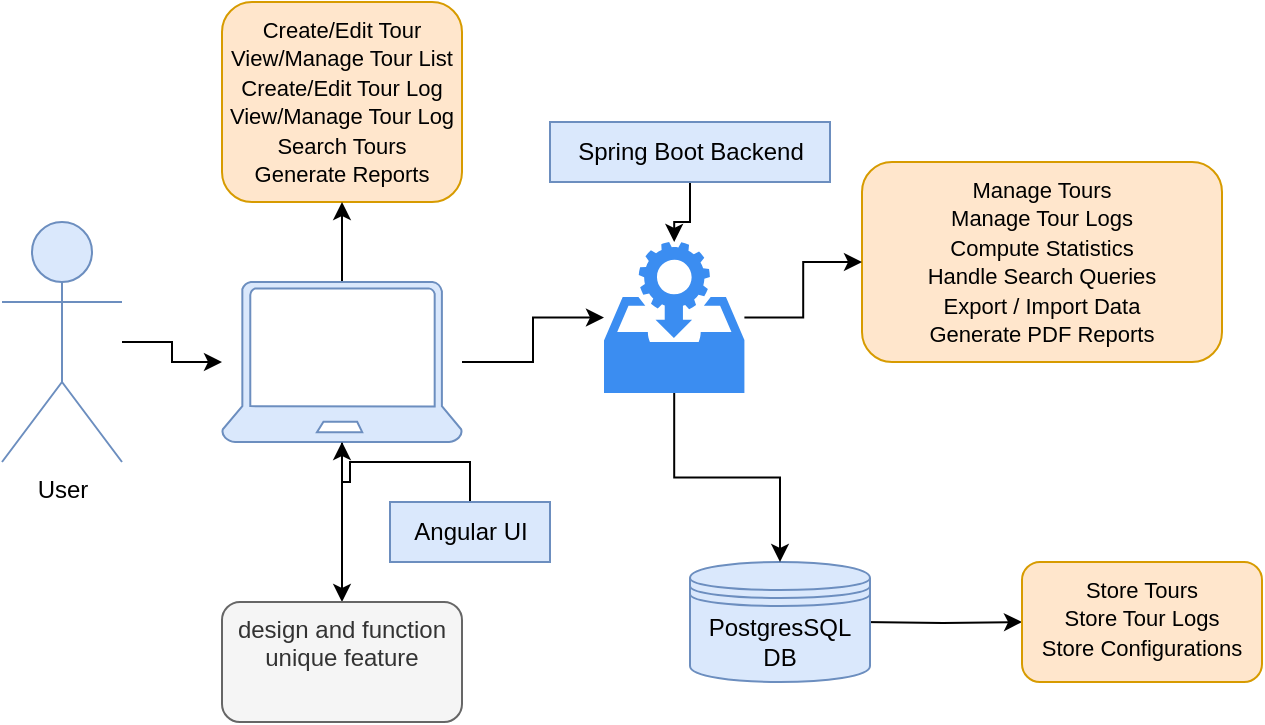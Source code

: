 <mxfile version="26.2.15">
  <diagram name="Page-1" id="_z7-9HjsCr0XT1sMIlId">
    <mxGraphModel dx="871" dy="572" grid="1" gridSize="10" guides="1" tooltips="1" connect="1" arrows="1" fold="1" page="1" pageScale="1" pageWidth="827" pageHeight="1169" math="0" shadow="0">
      <root>
        <mxCell id="0" />
        <mxCell id="1" parent="0" />
        <mxCell id="vzwM-5fA1Et7it-LGX3n-25" value="" style="edgeStyle=orthogonalEdgeStyle;rounded=0;orthogonalLoop=1;jettySize=auto;html=1;" parent="1" source="vzwM-5fA1Et7it-LGX3n-1" target="vzwM-5fA1Et7it-LGX3n-24" edge="1">
          <mxGeometry relative="1" as="geometry" />
        </mxCell>
        <mxCell id="vzwM-5fA1Et7it-LGX3n-1" value="User" style="shape=umlActor;verticalLabelPosition=bottom;verticalAlign=top;html=1;outlineConnect=0;fillColor=#dae8fc;strokeColor=#6c8ebf;" parent="1" vertex="1">
          <mxGeometry x="99" y="260" width="60" height="120" as="geometry" />
        </mxCell>
        <mxCell id="vzwM-5fA1Et7it-LGX3n-20" value="" style="edgeStyle=orthogonalEdgeStyle;rounded=0;orthogonalLoop=1;jettySize=auto;html=1;exitX=0.5;exitY=1;exitDx=0;exitDy=0;exitPerimeter=0;" parent="1" source="vzwM-5fA1Et7it-LGX3n-24" target="vzwM-5fA1Et7it-LGX3n-19" edge="1">
          <mxGeometry relative="1" as="geometry">
            <mxPoint x="269" y="380" as="sourcePoint" />
          </mxGeometry>
        </mxCell>
        <mxCell id="vzwM-5fA1Et7it-LGX3n-8" value="&lt;font style=&quot;font-size: 11px;&quot;&gt;Create/Edit Tour&lt;/font&gt;&lt;div&gt;&lt;font style=&quot;font-size: 11px;&quot;&gt;View/Manage Tour List&lt;/font&gt;&lt;/div&gt;&lt;div&gt;&lt;font style=&quot;font-size: 11px;&quot;&gt;Create/Edit Tour Log&lt;/font&gt;&lt;/div&gt;&lt;div&gt;&lt;font style=&quot;font-size: 11px;&quot;&gt;View/Manage Tour Log&lt;/font&gt;&lt;/div&gt;&lt;div&gt;&lt;font style=&quot;font-size: 11px;&quot;&gt;Search Tours&lt;/font&gt;&lt;/div&gt;&lt;div&gt;&lt;font style=&quot;font-size: 11px;&quot;&gt;Generate Reports&lt;/font&gt;&lt;/div&gt;" style="whiteSpace=wrap;html=1;verticalAlign=top;rounded=1;fillColor=#ffe6cc;strokeColor=#d79b00;" parent="1" vertex="1">
          <mxGeometry x="209" y="150" width="120" height="100" as="geometry" />
        </mxCell>
        <mxCell id="vzwM-5fA1Et7it-LGX3n-12" value="&lt;font style=&quot;font-size: 11px;&quot;&gt;Manage Tours&lt;/font&gt;&lt;div&gt;&lt;font style=&quot;font-size: 11px;&quot;&gt;Manage Tour Logs&lt;/font&gt;&lt;/div&gt;&lt;div&gt;&lt;font style=&quot;font-size: 11px;&quot;&gt;Compute Statistics&lt;/font&gt;&lt;/div&gt;&lt;div&gt;&lt;font style=&quot;font-size: 11px;&quot;&gt;Handle Search Queries&lt;/font&gt;&lt;/div&gt;&lt;div&gt;&lt;font style=&quot;font-size: 11px;&quot;&gt;Export / Import Data&lt;/font&gt;&lt;/div&gt;&lt;div&gt;&lt;font style=&quot;font-size: 11px;&quot;&gt;Generate PDF Reports&lt;/font&gt;&lt;/div&gt;" style="whiteSpace=wrap;html=1;verticalAlign=top;rounded=1;fillColor=#ffe6cc;strokeColor=#d79b00;" parent="1" vertex="1">
          <mxGeometry x="529" y="230" width="180" height="100" as="geometry" />
        </mxCell>
        <mxCell id="vzwM-5fA1Et7it-LGX3n-17" value="" style="edgeStyle=orthogonalEdgeStyle;rounded=0;orthogonalLoop=1;jettySize=auto;html=1;" parent="1" target="vzwM-5fA1Et7it-LGX3n-16" edge="1">
          <mxGeometry relative="1" as="geometry">
            <mxPoint x="529" y="460" as="sourcePoint" />
          </mxGeometry>
        </mxCell>
        <mxCell id="vzwM-5fA1Et7it-LGX3n-16" value="&lt;font style=&quot;font-size: 11px;&quot;&gt;Store Tours&lt;/font&gt;&lt;div&gt;&lt;font style=&quot;font-size: 11px;&quot;&gt;Store Tour Logs&lt;/font&gt;&lt;/div&gt;&lt;div&gt;&lt;font style=&quot;font-size: 11px;&quot;&gt;Store Configurations&lt;/font&gt;&lt;/div&gt;" style="whiteSpace=wrap;html=1;verticalAlign=top;rounded=1;fillColor=#ffe6cc;strokeColor=#d79b00;" parent="1" vertex="1">
          <mxGeometry x="609" y="430" width="120" height="60" as="geometry" />
        </mxCell>
        <mxCell id="vzwM-5fA1Et7it-LGX3n-19" value="design and function&lt;div&gt;unique feature&lt;/div&gt;" style="whiteSpace=wrap;html=1;verticalAlign=top;fillColor=#f5f5f5;strokeColor=#666666;rounded=1;fontColor=#333333;" parent="1" vertex="1">
          <mxGeometry x="209" y="450" width="120" height="60" as="geometry" />
        </mxCell>
        <mxCell id="vzwM-5fA1Et7it-LGX3n-22" value="PostgresSQL&lt;div&gt;DB&lt;/div&gt;" style="shape=datastore;whiteSpace=wrap;html=1;fillColor=#dae8fc;strokeColor=#6c8ebf;" parent="1" vertex="1">
          <mxGeometry x="443" y="430" width="90" height="60" as="geometry" />
        </mxCell>
        <mxCell id="vzwM-5fA1Et7it-LGX3n-26" value="" style="edgeStyle=orthogonalEdgeStyle;rounded=0;orthogonalLoop=1;jettySize=auto;html=1;" parent="1" source="vzwM-5fA1Et7it-LGX3n-24" target="vzwM-5fA1Et7it-LGX3n-8" edge="1">
          <mxGeometry relative="1" as="geometry" />
        </mxCell>
        <mxCell id="vzwM-5fA1Et7it-LGX3n-33" value="" style="edgeStyle=orthogonalEdgeStyle;rounded=0;orthogonalLoop=1;jettySize=auto;html=1;" parent="1" source="vzwM-5fA1Et7it-LGX3n-24" target="vzwM-5fA1Et7it-LGX3n-32" edge="1">
          <mxGeometry relative="1" as="geometry" />
        </mxCell>
        <mxCell id="vzwM-5fA1Et7it-LGX3n-24" value="" style="verticalLabelPosition=bottom;html=1;verticalAlign=top;align=center;strokeColor=#6c8ebf;fillColor=#dae8fc;shape=mxgraph.azure.laptop;pointerEvents=1;" parent="1" vertex="1">
          <mxGeometry x="209" y="290" width="120" height="80" as="geometry" />
        </mxCell>
        <mxCell id="vzwM-5fA1Et7it-LGX3n-36" value="" style="edgeStyle=orthogonalEdgeStyle;rounded=0;orthogonalLoop=1;jettySize=auto;html=1;" parent="1" source="vzwM-5fA1Et7it-LGX3n-28" target="vzwM-5fA1Et7it-LGX3n-32" edge="1">
          <mxGeometry relative="1" as="geometry" />
        </mxCell>
        <mxCell id="vzwM-5fA1Et7it-LGX3n-28" value="Spring Boot Backend" style="text;html=1;align=center;verticalAlign=middle;resizable=0;points=[];autosize=1;strokeColor=#6c8ebf;fillColor=#dae8fc;" parent="1" vertex="1">
          <mxGeometry x="373" y="210" width="140" height="30" as="geometry" />
        </mxCell>
        <mxCell id="vzwM-5fA1Et7it-LGX3n-37" value="" style="edgeStyle=orthogonalEdgeStyle;rounded=0;orthogonalLoop=1;jettySize=auto;html=1;" parent="1" source="vzwM-5fA1Et7it-LGX3n-30" target="vzwM-5fA1Et7it-LGX3n-24" edge="1">
          <mxGeometry relative="1" as="geometry" />
        </mxCell>
        <mxCell id="vzwM-5fA1Et7it-LGX3n-30" value="Angular UI" style="text;html=1;align=center;verticalAlign=middle;resizable=0;points=[];autosize=1;strokeColor=#6c8ebf;fillColor=#dae8fc;" parent="1" vertex="1">
          <mxGeometry x="293" y="400" width="80" height="30" as="geometry" />
        </mxCell>
        <mxCell id="vzwM-5fA1Et7it-LGX3n-34" value="" style="edgeStyle=orthogonalEdgeStyle;rounded=0;orthogonalLoop=1;jettySize=auto;html=1;" parent="1" source="vzwM-5fA1Et7it-LGX3n-32" target="vzwM-5fA1Et7it-LGX3n-12" edge="1">
          <mxGeometry relative="1" as="geometry" />
        </mxCell>
        <mxCell id="vzwM-5fA1Et7it-LGX3n-35" value="" style="edgeStyle=orthogonalEdgeStyle;rounded=0;orthogonalLoop=1;jettySize=auto;html=1;" parent="1" source="vzwM-5fA1Et7it-LGX3n-32" target="vzwM-5fA1Et7it-LGX3n-22" edge="1">
          <mxGeometry relative="1" as="geometry" />
        </mxCell>
        <mxCell id="vzwM-5fA1Et7it-LGX3n-32" value="" style="sketch=0;html=1;aspect=fixed;strokeColor=none;shadow=0;fillColor=#3B8DF1;verticalAlign=top;labelPosition=center;verticalLabelPosition=bottom;shape=mxgraph.gcp2.data_access" parent="1" vertex="1">
          <mxGeometry x="400" y="270" width="70.2" height="75.48" as="geometry" />
        </mxCell>
      </root>
    </mxGraphModel>
  </diagram>
</mxfile>

